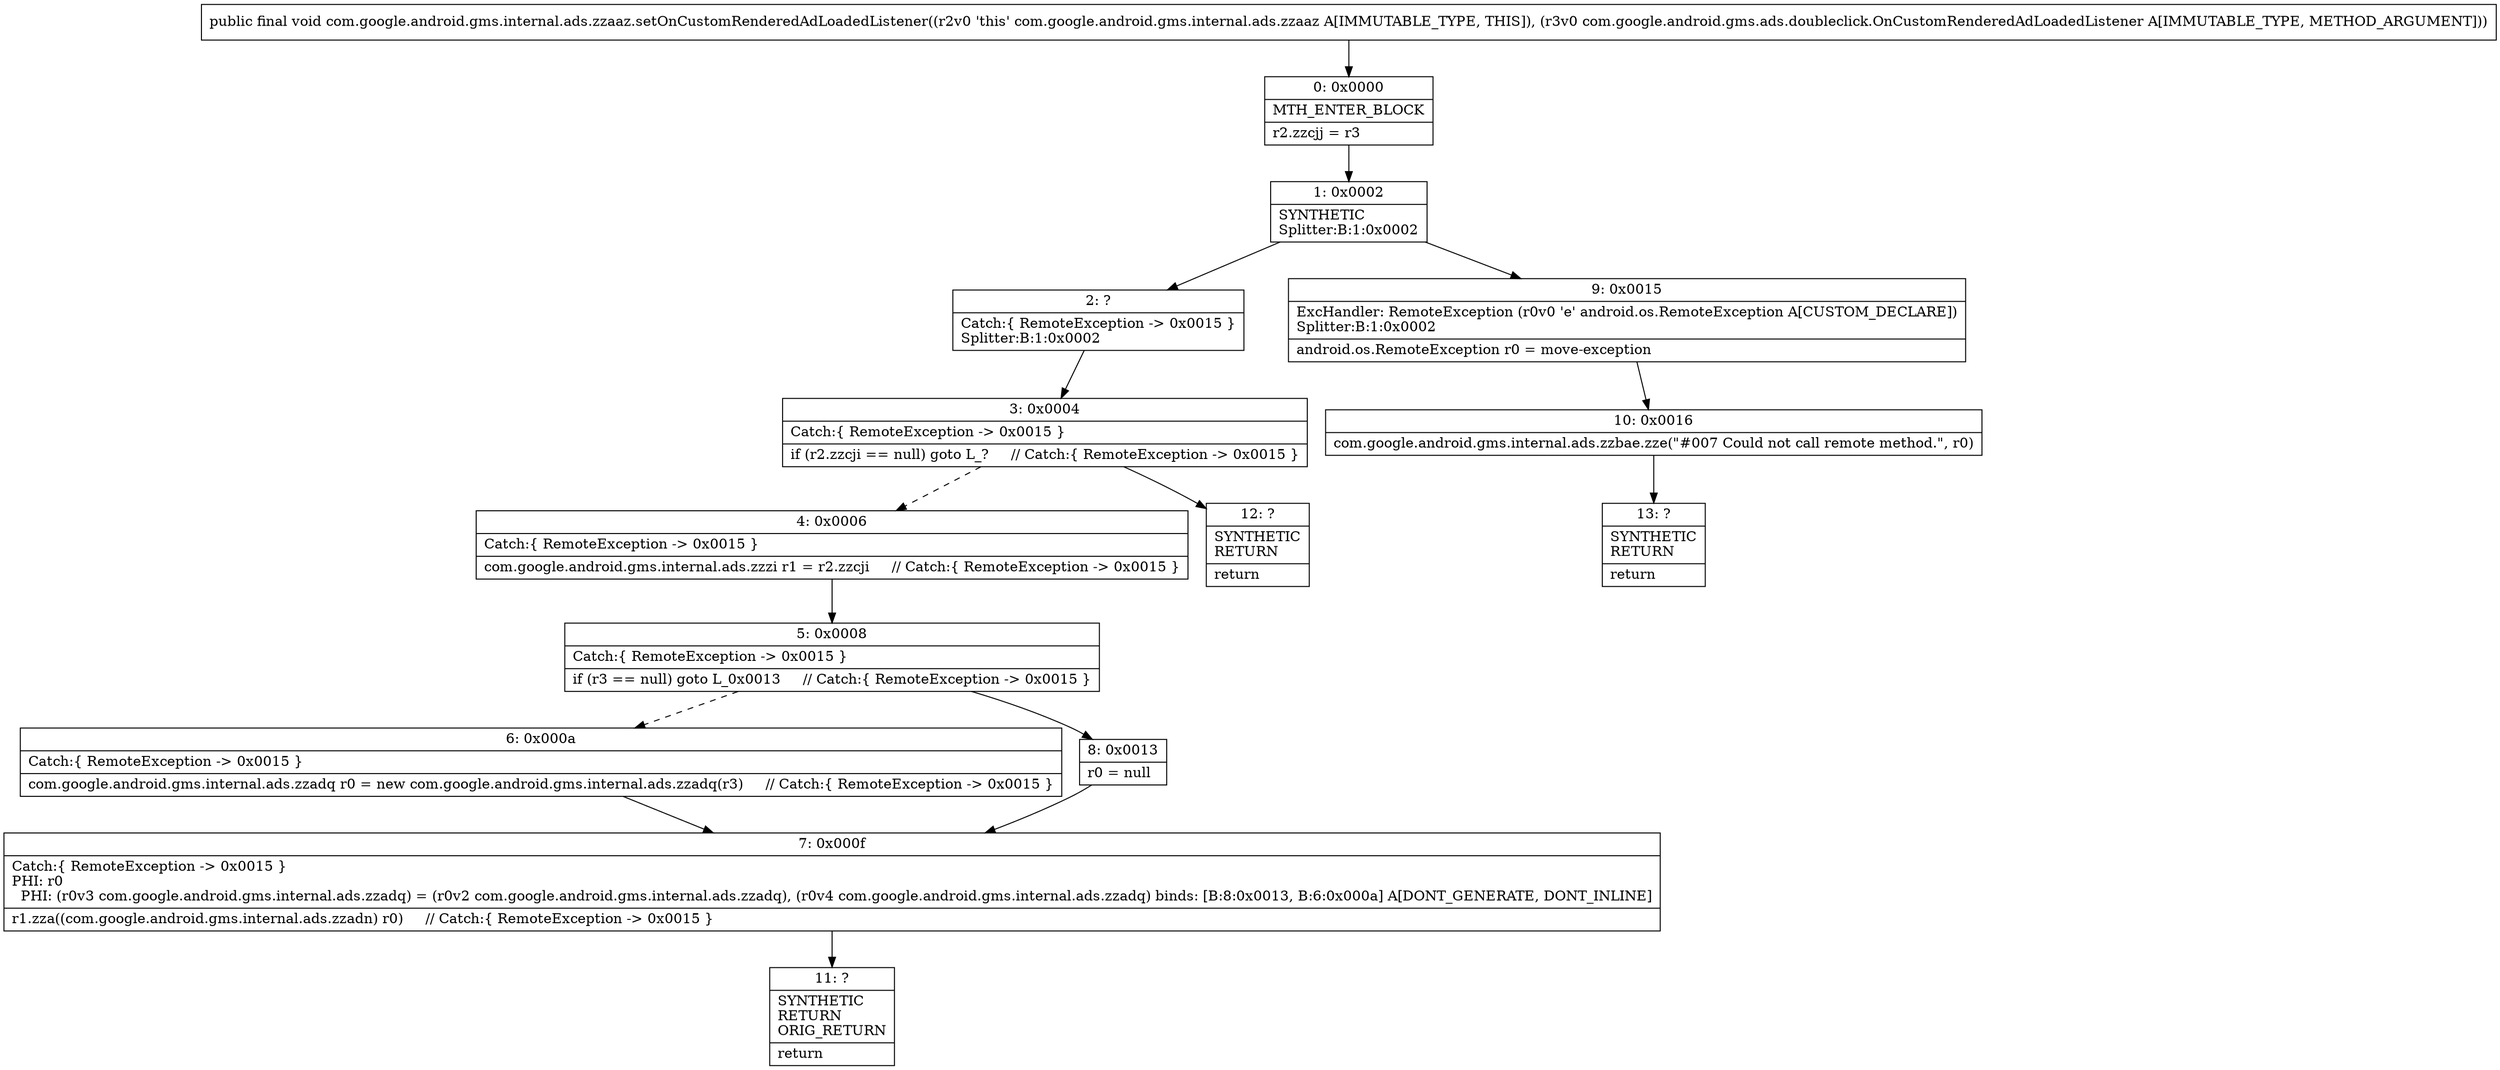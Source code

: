 digraph "CFG forcom.google.android.gms.internal.ads.zzaaz.setOnCustomRenderedAdLoadedListener(Lcom\/google\/android\/gms\/ads\/doubleclick\/OnCustomRenderedAdLoadedListener;)V" {
Node_0 [shape=record,label="{0\:\ 0x0000|MTH_ENTER_BLOCK\l|r2.zzcjj = r3\l}"];
Node_1 [shape=record,label="{1\:\ 0x0002|SYNTHETIC\lSplitter:B:1:0x0002\l}"];
Node_2 [shape=record,label="{2\:\ ?|Catch:\{ RemoteException \-\> 0x0015 \}\lSplitter:B:1:0x0002\l}"];
Node_3 [shape=record,label="{3\:\ 0x0004|Catch:\{ RemoteException \-\> 0x0015 \}\l|if (r2.zzcji == null) goto L_?     \/\/ Catch:\{ RemoteException \-\> 0x0015 \}\l}"];
Node_4 [shape=record,label="{4\:\ 0x0006|Catch:\{ RemoteException \-\> 0x0015 \}\l|com.google.android.gms.internal.ads.zzzi r1 = r2.zzcji     \/\/ Catch:\{ RemoteException \-\> 0x0015 \}\l}"];
Node_5 [shape=record,label="{5\:\ 0x0008|Catch:\{ RemoteException \-\> 0x0015 \}\l|if (r3 == null) goto L_0x0013     \/\/ Catch:\{ RemoteException \-\> 0x0015 \}\l}"];
Node_6 [shape=record,label="{6\:\ 0x000a|Catch:\{ RemoteException \-\> 0x0015 \}\l|com.google.android.gms.internal.ads.zzadq r0 = new com.google.android.gms.internal.ads.zzadq(r3)     \/\/ Catch:\{ RemoteException \-\> 0x0015 \}\l}"];
Node_7 [shape=record,label="{7\:\ 0x000f|Catch:\{ RemoteException \-\> 0x0015 \}\lPHI: r0 \l  PHI: (r0v3 com.google.android.gms.internal.ads.zzadq) = (r0v2 com.google.android.gms.internal.ads.zzadq), (r0v4 com.google.android.gms.internal.ads.zzadq) binds: [B:8:0x0013, B:6:0x000a] A[DONT_GENERATE, DONT_INLINE]\l|r1.zza((com.google.android.gms.internal.ads.zzadn) r0)     \/\/ Catch:\{ RemoteException \-\> 0x0015 \}\l}"];
Node_8 [shape=record,label="{8\:\ 0x0013|r0 = null\l}"];
Node_9 [shape=record,label="{9\:\ 0x0015|ExcHandler: RemoteException (r0v0 'e' android.os.RemoteException A[CUSTOM_DECLARE])\lSplitter:B:1:0x0002\l|android.os.RemoteException r0 = move\-exception\l}"];
Node_10 [shape=record,label="{10\:\ 0x0016|com.google.android.gms.internal.ads.zzbae.zze(\"#007 Could not call remote method.\", r0)\l}"];
Node_11 [shape=record,label="{11\:\ ?|SYNTHETIC\lRETURN\lORIG_RETURN\l|return\l}"];
Node_12 [shape=record,label="{12\:\ ?|SYNTHETIC\lRETURN\l|return\l}"];
Node_13 [shape=record,label="{13\:\ ?|SYNTHETIC\lRETURN\l|return\l}"];
MethodNode[shape=record,label="{public final void com.google.android.gms.internal.ads.zzaaz.setOnCustomRenderedAdLoadedListener((r2v0 'this' com.google.android.gms.internal.ads.zzaaz A[IMMUTABLE_TYPE, THIS]), (r3v0 com.google.android.gms.ads.doubleclick.OnCustomRenderedAdLoadedListener A[IMMUTABLE_TYPE, METHOD_ARGUMENT])) }"];
MethodNode -> Node_0;
Node_0 -> Node_1;
Node_1 -> Node_2;
Node_1 -> Node_9;
Node_2 -> Node_3;
Node_3 -> Node_4[style=dashed];
Node_3 -> Node_12;
Node_4 -> Node_5;
Node_5 -> Node_6[style=dashed];
Node_5 -> Node_8;
Node_6 -> Node_7;
Node_7 -> Node_11;
Node_8 -> Node_7;
Node_9 -> Node_10;
Node_10 -> Node_13;
}

